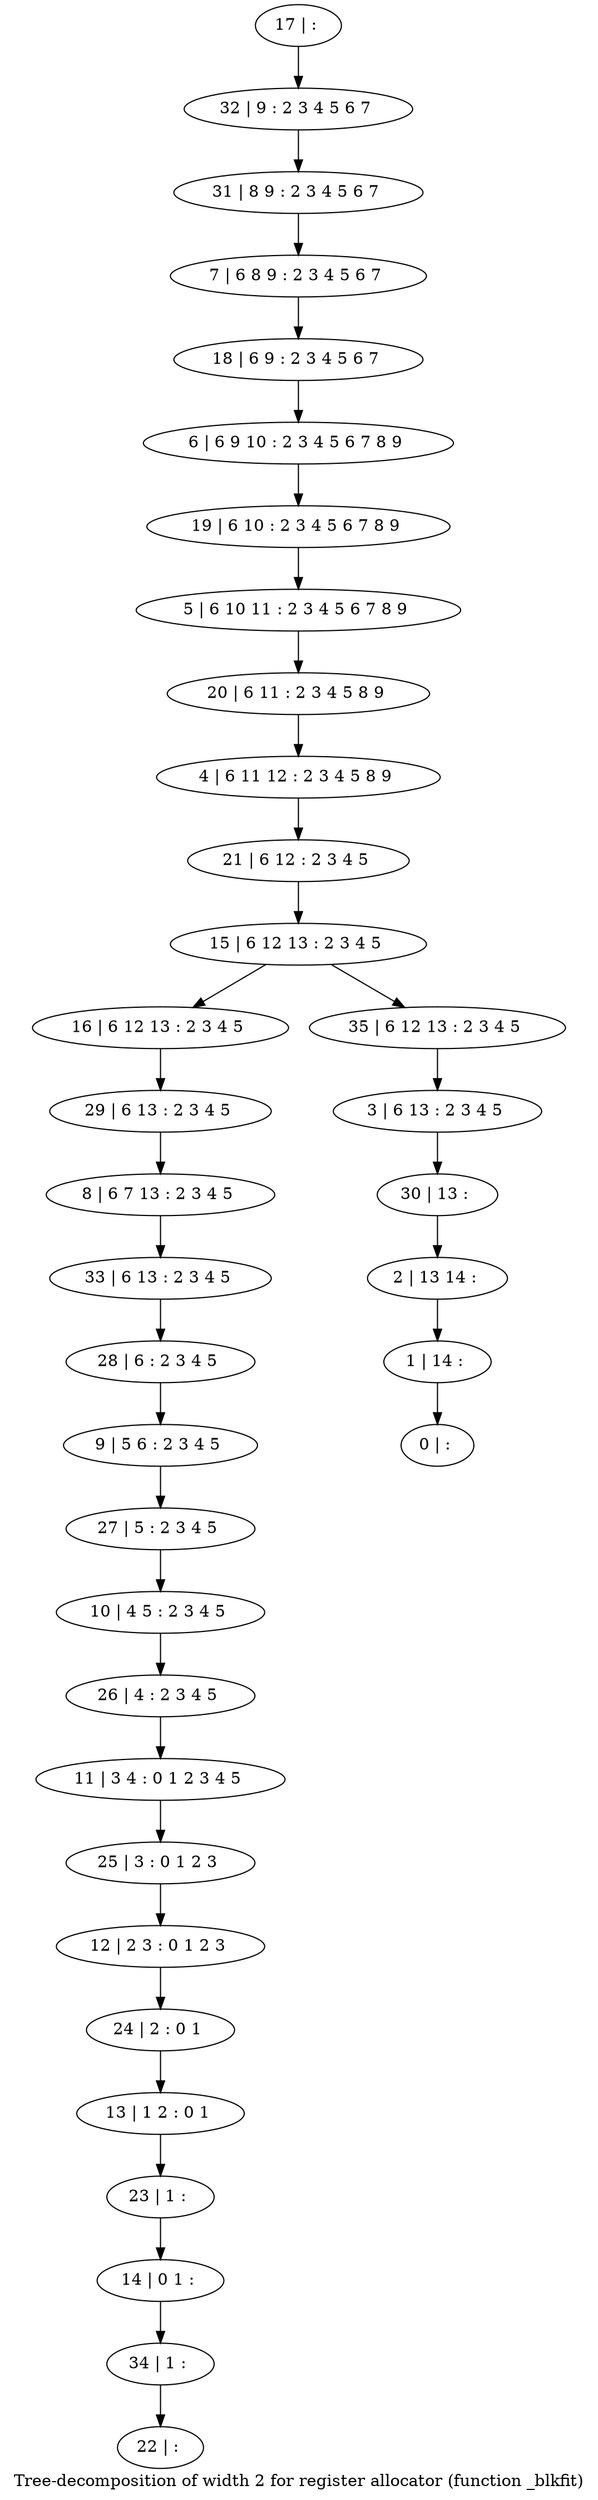 digraph G {
graph [label="Tree-decomposition of width 2 for register allocator (function _blkfit)"]
0[label="0 | : "];
1[label="1 | 14 : "];
2[label="2 | 13 14 : "];
3[label="3 | 6 13 : 2 3 4 5 "];
4[label="4 | 6 11 12 : 2 3 4 5 8 9 "];
5[label="5 | 6 10 11 : 2 3 4 5 6 7 8 9 "];
6[label="6 | 6 9 10 : 2 3 4 5 6 7 8 9 "];
7[label="7 | 6 8 9 : 2 3 4 5 6 7 "];
8[label="8 | 6 7 13 : 2 3 4 5 "];
9[label="9 | 5 6 : 2 3 4 5 "];
10[label="10 | 4 5 : 2 3 4 5 "];
11[label="11 | 3 4 : 0 1 2 3 4 5 "];
12[label="12 | 2 3 : 0 1 2 3 "];
13[label="13 | 1 2 : 0 1 "];
14[label="14 | 0 1 : "];
15[label="15 | 6 12 13 : 2 3 4 5 "];
16[label="16 | 6 12 13 : 2 3 4 5 "];
17[label="17 | : "];
18[label="18 | 6 9 : 2 3 4 5 6 7 "];
19[label="19 | 6 10 : 2 3 4 5 6 7 8 9 "];
20[label="20 | 6 11 : 2 3 4 5 8 9 "];
21[label="21 | 6 12 : 2 3 4 5 "];
22[label="22 | : "];
23[label="23 | 1 : "];
24[label="24 | 2 : 0 1 "];
25[label="25 | 3 : 0 1 2 3 "];
26[label="26 | 4 : 2 3 4 5 "];
27[label="27 | 5 : 2 3 4 5 "];
28[label="28 | 6 : 2 3 4 5 "];
29[label="29 | 6 13 : 2 3 4 5 "];
30[label="30 | 13 : "];
31[label="31 | 8 9 : 2 3 4 5 6 7 "];
32[label="32 | 9 : 2 3 4 5 6 7 "];
33[label="33 | 6 13 : 2 3 4 5 "];
34[label="34 | 1 : "];
35[label="35 | 6 12 13 : 2 3 4 5 "];
23->14 ;
13->23 ;
24->13 ;
12->24 ;
25->12 ;
11->25 ;
26->11 ;
10->26 ;
27->10 ;
9->27 ;
28->9 ;
29->8 ;
16->29 ;
33->28 ;
8->33 ;
34->22 ;
14->34 ;
17->32 ;
32->31 ;
31->7 ;
7->18 ;
18->6 ;
6->19 ;
19->5 ;
5->20 ;
20->4 ;
4->21 ;
21->15 ;
3->30 ;
30->2 ;
2->1 ;
1->0 ;
35->3 ;
15->16 ;
15->35 ;
}

